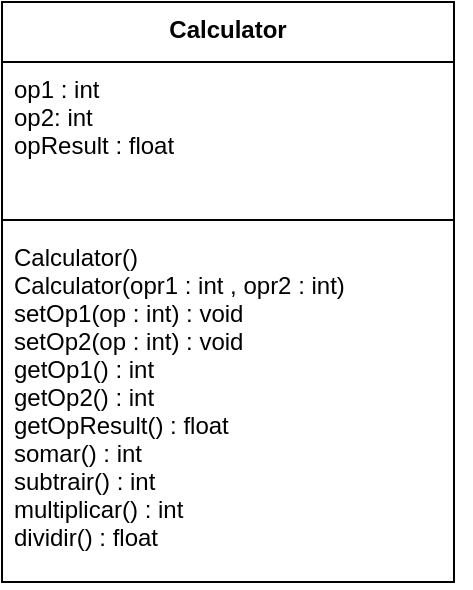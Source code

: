 <mxfile version="20.0.3" type="github">
  <diagram id="C5RBs43oDa-KdzZeNtuy" name="Page-1">
    <mxGraphModel dx="865" dy="486" grid="1" gridSize="10" guides="1" tooltips="1" connect="1" arrows="1" fold="1" page="1" pageScale="1" pageWidth="827" pageHeight="1169" math="0" shadow="0">
      <root>
        <mxCell id="WIyWlLk6GJQsqaUBKTNV-0" />
        <mxCell id="WIyWlLk6GJQsqaUBKTNV-1" parent="WIyWlLk6GJQsqaUBKTNV-0" />
        <mxCell id="yTkSbZvcme8-GNKJcW5z-0" value="Calculator" style="swimlane;fontStyle=1;align=center;verticalAlign=top;childLayout=stackLayout;horizontal=1;startSize=30;horizontalStack=0;resizeParent=1;resizeParentMax=0;resizeLast=0;collapsible=1;marginBottom=0;" vertex="1" parent="WIyWlLk6GJQsqaUBKTNV-1">
          <mxGeometry x="234" y="180" width="226" height="290" as="geometry" />
        </mxCell>
        <mxCell id="yTkSbZvcme8-GNKJcW5z-1" value="op1 : int&#xa;op2: int&#xa;opResult : float" style="text;strokeColor=none;fillColor=none;align=left;verticalAlign=top;spacingLeft=4;spacingRight=4;overflow=hidden;rotatable=0;points=[[0,0.5],[1,0.5]];portConstraint=eastwest;" vertex="1" parent="yTkSbZvcme8-GNKJcW5z-0">
          <mxGeometry y="30" width="226" height="74" as="geometry" />
        </mxCell>
        <mxCell id="yTkSbZvcme8-GNKJcW5z-2" value="" style="line;strokeWidth=1;fillColor=none;align=left;verticalAlign=middle;spacingTop=-1;spacingLeft=3;spacingRight=3;rotatable=0;labelPosition=right;points=[];portConstraint=eastwest;" vertex="1" parent="yTkSbZvcme8-GNKJcW5z-0">
          <mxGeometry y="104" width="226" height="10" as="geometry" />
        </mxCell>
        <mxCell id="yTkSbZvcme8-GNKJcW5z-3" value="Calculator()&#xa;Calculator(opr1 : int , opr2 : int)&#xa;setOp1(op : int) : void&#xa;setOp2(op : int) : void&#xa;getOp1() : int&#xa;getOp2() : int&#xa;getOpResult() : float&#xa;somar() : int&#xa;subtrair() : int&#xa;multiplicar() : int&#xa;dividir() : float&#xa;&#xa;&#xa;&#xa;" style="text;strokeColor=none;fillColor=none;align=left;verticalAlign=top;spacingLeft=4;spacingRight=4;overflow=hidden;rotatable=0;points=[[0,0.5],[1,0.5]];portConstraint=eastwest;" vertex="1" parent="yTkSbZvcme8-GNKJcW5z-0">
          <mxGeometry y="114" width="226" height="176" as="geometry" />
        </mxCell>
        <mxCell id="yTkSbZvcme8-GNKJcW5z-4" style="edgeStyle=orthogonalEdgeStyle;rounded=0;orthogonalLoop=1;jettySize=auto;html=1;exitX=1;exitY=0.5;exitDx=0;exitDy=0;" edge="1" parent="yTkSbZvcme8-GNKJcW5z-0" source="yTkSbZvcme8-GNKJcW5z-1" target="yTkSbZvcme8-GNKJcW5z-1">
          <mxGeometry relative="1" as="geometry" />
        </mxCell>
      </root>
    </mxGraphModel>
  </diagram>
</mxfile>
